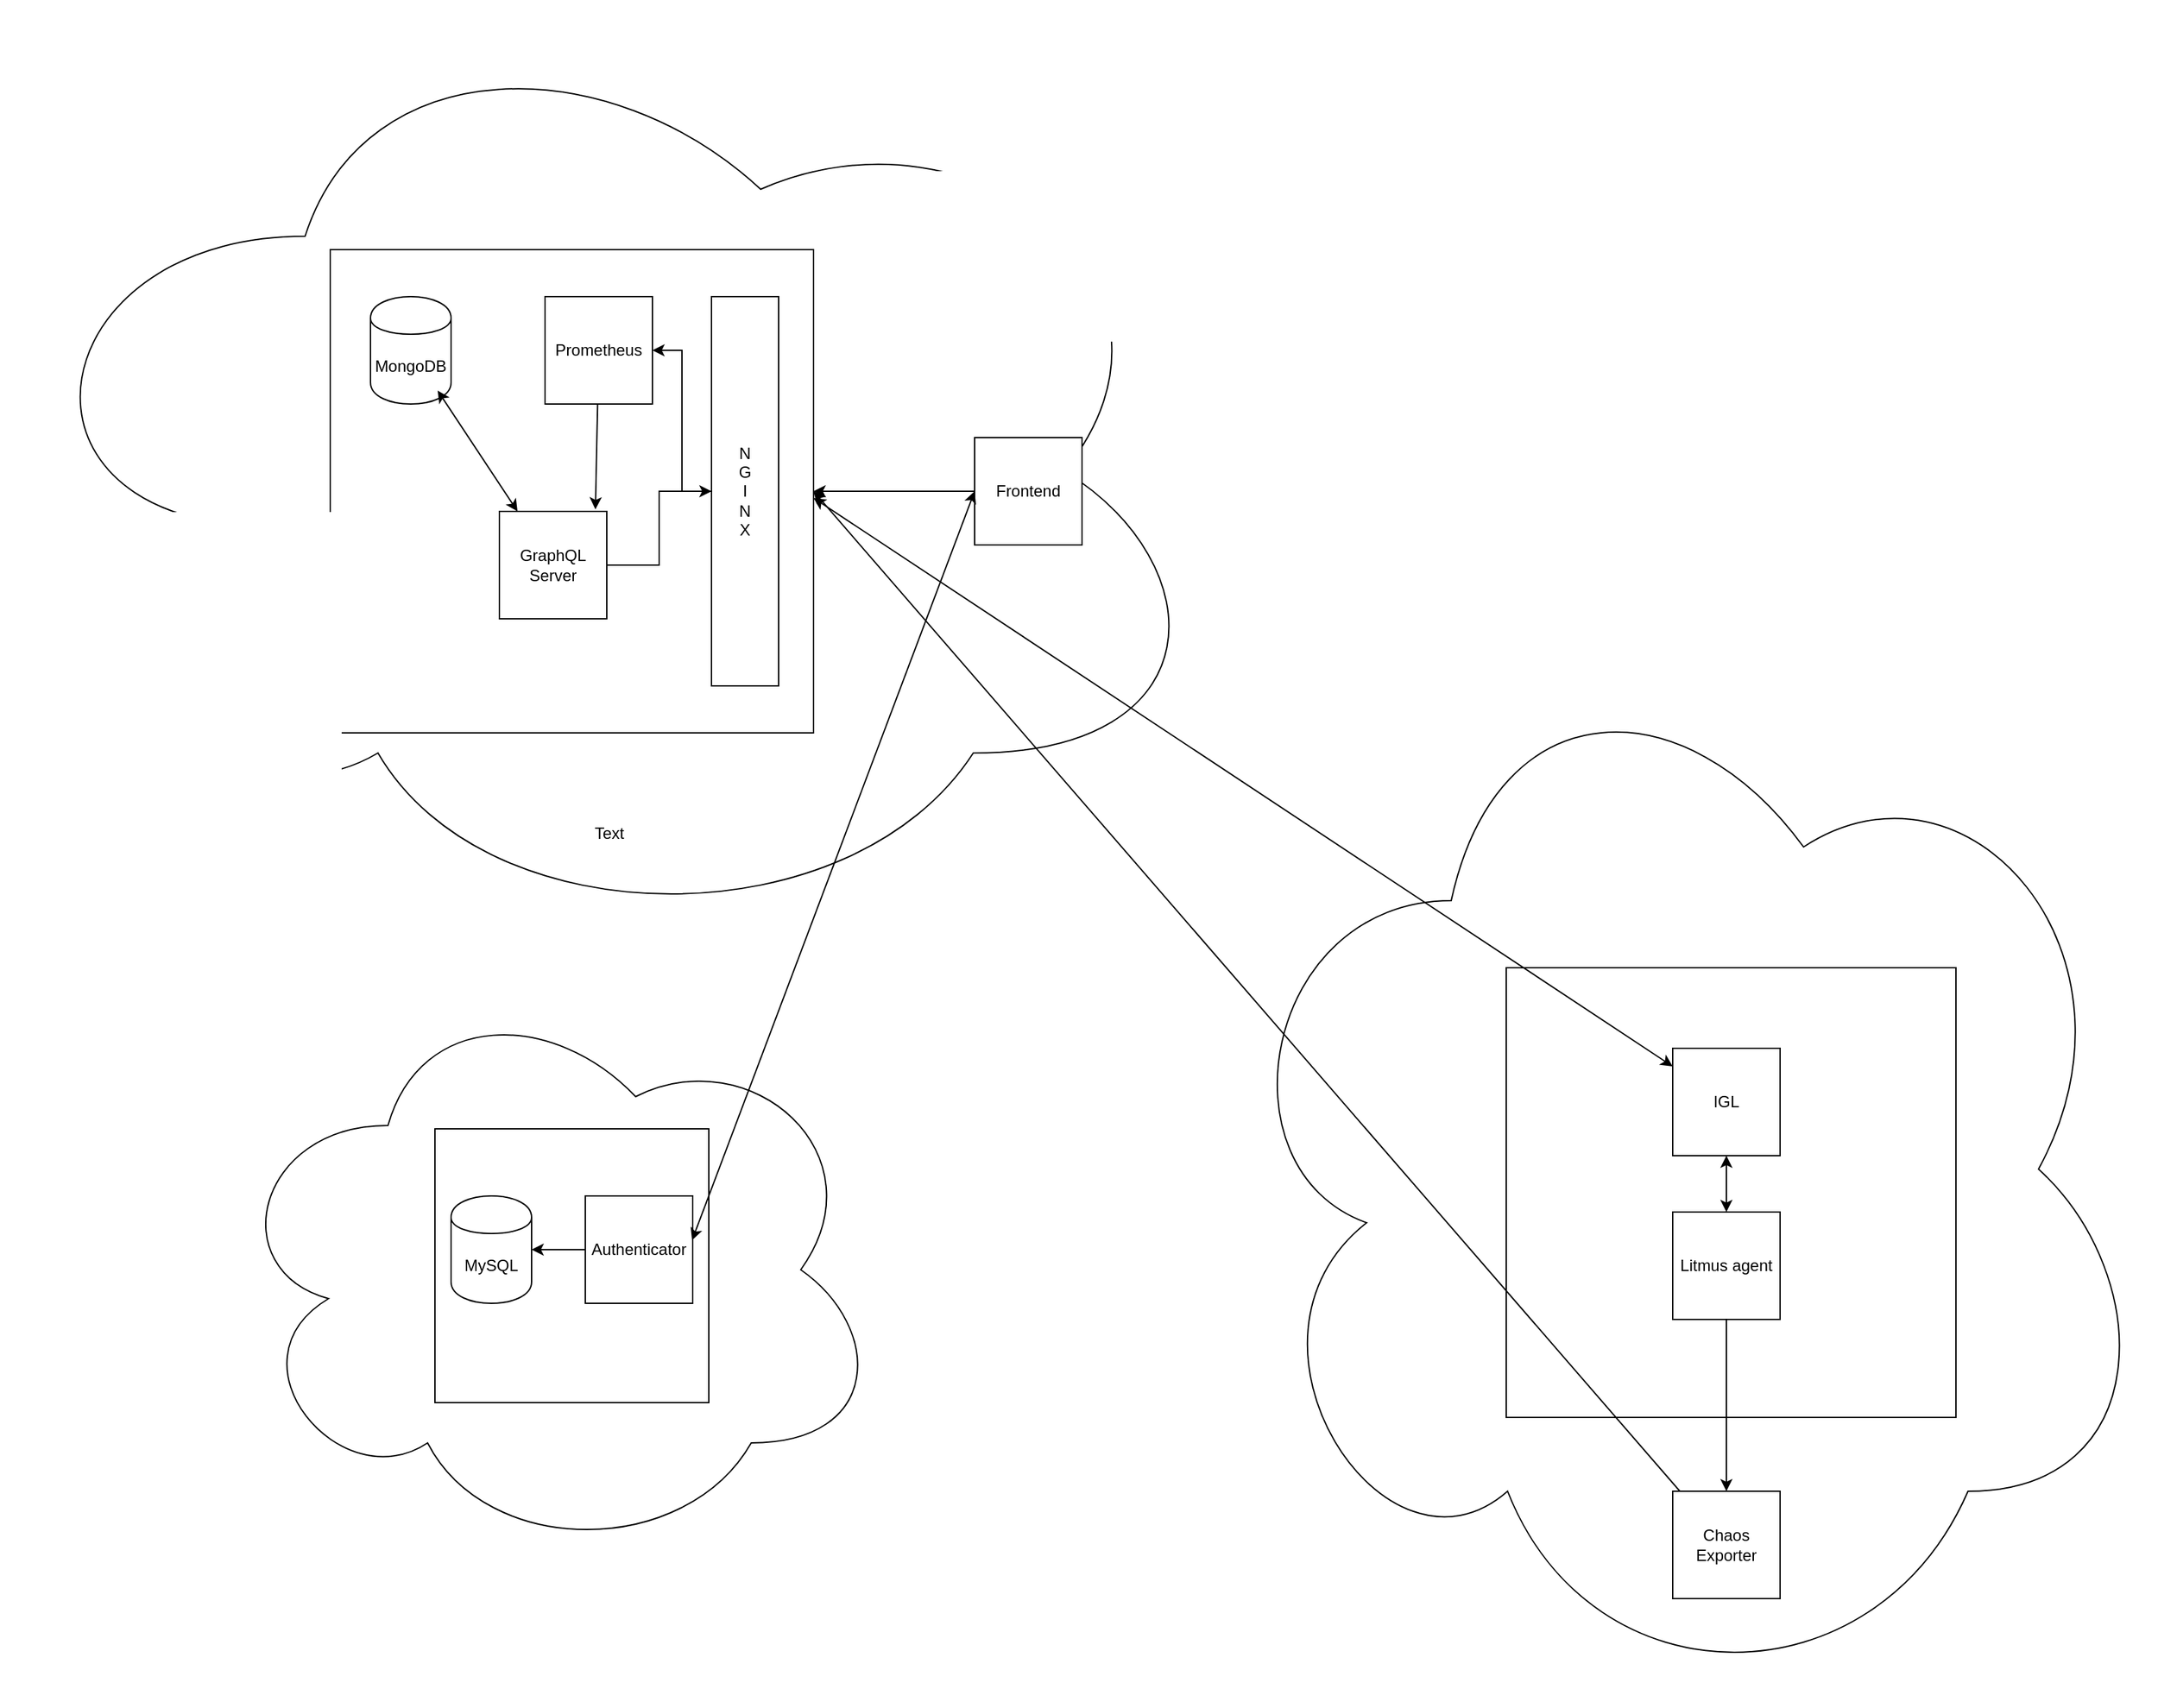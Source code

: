 <mxfile version="13.3.4" type="github">
  <diagram id="YAOAgilgRUe9FEhJ-yfW" name="Page-1">
    <mxGraphModel dx="2619" dy="829" grid="1" gridSize="10" guides="1" tooltips="1" connect="1" arrows="1" fold="1" page="1" pageScale="1" pageWidth="827" pageHeight="1169" math="0" shadow="0">
      <root>
        <mxCell id="0" />
        <mxCell id="1" parent="0" />
        <mxCell id="k4Kpz9zn1iOb8AH_RJQ_-9" value="" style="ellipse;shape=cloud;whiteSpace=wrap;html=1;" vertex="1" parent="1">
          <mxGeometry x="690" y="940" width="700" height="800" as="geometry" />
        </mxCell>
        <mxCell id="k4Kpz9zn1iOb8AH_RJQ_-10" value="" style="ellipse;shape=cloud;whiteSpace=wrap;html=1;" vertex="1" parent="1">
          <mxGeometry x="-215" y="470" width="905" height="700" as="geometry" />
        </mxCell>
        <mxCell id="k4Kpz9zn1iOb8AH_RJQ_-11" value="" style="whiteSpace=wrap;html=1;aspect=fixed;" vertex="1" parent="1">
          <mxGeometry x="30" y="655" width="360" height="360" as="geometry" />
        </mxCell>
        <mxCell id="k4Kpz9zn1iOb8AH_RJQ_-12" value="MongoDB" style="shape=cylinder;whiteSpace=wrap;html=1;boundedLbl=1;backgroundOutline=1;" vertex="1" parent="1">
          <mxGeometry x="60" y="690" width="60" height="80" as="geometry" />
        </mxCell>
        <mxCell id="k4Kpz9zn1iOb8AH_RJQ_-51" value="" style="edgeStyle=orthogonalEdgeStyle;rounded=0;orthogonalLoop=1;jettySize=auto;html=1;" edge="1" parent="1" source="k4Kpz9zn1iOb8AH_RJQ_-13" target="k4Kpz9zn1iOb8AH_RJQ_-18">
          <mxGeometry relative="1" as="geometry" />
        </mxCell>
        <mxCell id="k4Kpz9zn1iOb8AH_RJQ_-13" value="GraphQL&lt;br&gt;Server" style="whiteSpace=wrap;html=1;aspect=fixed;" vertex="1" parent="1">
          <mxGeometry x="156" y="850" width="80" height="80" as="geometry" />
        </mxCell>
        <mxCell id="k4Kpz9zn1iOb8AH_RJQ_-14" value="Prometheus" style="whiteSpace=wrap;html=1;aspect=fixed;" vertex="1" parent="1">
          <mxGeometry x="190" y="690" width="80" height="80" as="geometry" />
        </mxCell>
        <mxCell id="k4Kpz9zn1iOb8AH_RJQ_-30" value="" style="edgeStyle=orthogonalEdgeStyle;rounded=0;orthogonalLoop=1;jettySize=auto;html=1;" edge="1" parent="1" source="k4Kpz9zn1iOb8AH_RJQ_-15" target="k4Kpz9zn1iOb8AH_RJQ_-11">
          <mxGeometry relative="1" as="geometry" />
        </mxCell>
        <mxCell id="k4Kpz9zn1iOb8AH_RJQ_-15" value="Frontend" style="whiteSpace=wrap;html=1;aspect=fixed;" vertex="1" parent="1">
          <mxGeometry x="510" y="795" width="80" height="80" as="geometry" />
        </mxCell>
        <mxCell id="k4Kpz9zn1iOb8AH_RJQ_-37" value="" style="edgeStyle=orthogonalEdgeStyle;rounded=0;orthogonalLoop=1;jettySize=auto;html=1;" edge="1" parent="1" source="k4Kpz9zn1iOb8AH_RJQ_-18" target="k4Kpz9zn1iOb8AH_RJQ_-14">
          <mxGeometry relative="1" as="geometry">
            <mxPoint x="234" y="835" as="targetPoint" />
          </mxGeometry>
        </mxCell>
        <mxCell id="k4Kpz9zn1iOb8AH_RJQ_-18" value="N&lt;br&gt;G&lt;br&gt;I&lt;br&gt;N&lt;br&gt;X" style="rounded=0;whiteSpace=wrap;html=1;" vertex="1" parent="1">
          <mxGeometry x="314" y="690" width="50" height="290" as="geometry" />
        </mxCell>
        <mxCell id="k4Kpz9zn1iOb8AH_RJQ_-25" value="" style="ellipse;shape=cloud;whiteSpace=wrap;html=1;" vertex="1" parent="1">
          <mxGeometry x="-50" y="1200" width="492" height="430" as="geometry" />
        </mxCell>
        <mxCell id="k4Kpz9zn1iOb8AH_RJQ_-26" value="" style="whiteSpace=wrap;html=1;aspect=fixed;" vertex="1" parent="1">
          <mxGeometry x="108" y="1310" width="204" height="204" as="geometry" />
        </mxCell>
        <mxCell id="k4Kpz9zn1iOb8AH_RJQ_-27" value="Authenticator" style="whiteSpace=wrap;html=1;aspect=fixed;" vertex="1" parent="1">
          <mxGeometry x="220" y="1360" width="80" height="80" as="geometry" />
        </mxCell>
        <mxCell id="k4Kpz9zn1iOb8AH_RJQ_-28" value="MySQL" style="shape=cylinder;whiteSpace=wrap;html=1;boundedLbl=1;backgroundOutline=1;" vertex="1" parent="1">
          <mxGeometry x="120" y="1360" width="60" height="80" as="geometry" />
        </mxCell>
        <mxCell id="k4Kpz9zn1iOb8AH_RJQ_-29" value="" style="endArrow=classic;html=1;" edge="1" parent="1" source="k4Kpz9zn1iOb8AH_RJQ_-27">
          <mxGeometry width="50" height="50" relative="1" as="geometry">
            <mxPoint x="130" y="1450" as="sourcePoint" />
            <mxPoint x="180" y="1400" as="targetPoint" />
          </mxGeometry>
        </mxCell>
        <mxCell id="k4Kpz9zn1iOb8AH_RJQ_-31" value="" style="whiteSpace=wrap;html=1;aspect=fixed;" vertex="1" parent="1">
          <mxGeometry x="906" y="1190" width="335" height="335" as="geometry" />
        </mxCell>
        <mxCell id="k4Kpz9zn1iOb8AH_RJQ_-32" value="IGL" style="whiteSpace=wrap;html=1;aspect=fixed;" vertex="1" parent="1">
          <mxGeometry x="1030" y="1250" width="80" height="80" as="geometry" />
        </mxCell>
        <mxCell id="k4Kpz9zn1iOb8AH_RJQ_-44" value="" style="edgeStyle=orthogonalEdgeStyle;rounded=0;orthogonalLoop=1;jettySize=auto;html=1;" edge="1" parent="1" source="k4Kpz9zn1iOb8AH_RJQ_-33" target="k4Kpz9zn1iOb8AH_RJQ_-43">
          <mxGeometry relative="1" as="geometry" />
        </mxCell>
        <mxCell id="k4Kpz9zn1iOb8AH_RJQ_-33" value="Litmus agent" style="whiteSpace=wrap;html=1;aspect=fixed;" vertex="1" parent="1">
          <mxGeometry x="1030" y="1372" width="80" height="80" as="geometry" />
        </mxCell>
        <mxCell id="k4Kpz9zn1iOb8AH_RJQ_-43" value="Chaos Exporter" style="whiteSpace=wrap;html=1;aspect=fixed;" vertex="1" parent="1">
          <mxGeometry x="1030" y="1580" width="80" height="80" as="geometry" />
        </mxCell>
        <mxCell id="k4Kpz9zn1iOb8AH_RJQ_-35" value="" style="endArrow=classic;html=1;entryX=1;entryY=0.5;entryDx=0;entryDy=0;" edge="1" parent="1" source="k4Kpz9zn1iOb8AH_RJQ_-43" target="k4Kpz9zn1iOb8AH_RJQ_-11">
          <mxGeometry width="50" height="50" relative="1" as="geometry">
            <mxPoint x="960" y="1110" as="sourcePoint" />
            <mxPoint x="1010" y="1060" as="targetPoint" />
          </mxGeometry>
        </mxCell>
        <mxCell id="k4Kpz9zn1iOb8AH_RJQ_-39" value="" style="endArrow=classic;startArrow=classic;html=1;" edge="1" parent="1" target="k4Kpz9zn1iOb8AH_RJQ_-32">
          <mxGeometry width="50" height="50" relative="1" as="geometry">
            <mxPoint x="390" y="840" as="sourcePoint" />
            <mxPoint x="440" y="790" as="targetPoint" />
          </mxGeometry>
        </mxCell>
        <mxCell id="k4Kpz9zn1iOb8AH_RJQ_-47" value="" style="endArrow=classic;startArrow=classic;html=1;" edge="1" parent="1" source="k4Kpz9zn1iOb8AH_RJQ_-13">
          <mxGeometry width="50" height="50" relative="1" as="geometry">
            <mxPoint x="110" y="800" as="sourcePoint" />
            <mxPoint x="110" y="760" as="targetPoint" />
            <Array as="points">
              <mxPoint x="110" y="760" />
            </Array>
          </mxGeometry>
        </mxCell>
        <mxCell id="k4Kpz9zn1iOb8AH_RJQ_-50" value="" style="endArrow=classic;html=1;entryX=0.894;entryY=-0.019;entryDx=0;entryDy=0;entryPerimeter=0;" edge="1" parent="1" source="k4Kpz9zn1iOb8AH_RJQ_-14" target="k4Kpz9zn1iOb8AH_RJQ_-13">
          <mxGeometry width="50" height="50" relative="1" as="geometry">
            <mxPoint x="200" y="840" as="sourcePoint" />
            <mxPoint x="250" y="790" as="targetPoint" />
          </mxGeometry>
        </mxCell>
        <mxCell id="k4Kpz9zn1iOb8AH_RJQ_-53" value="" style="endArrow=classic;startArrow=classic;html=1;entryX=0;entryY=0.5;entryDx=0;entryDy=0;exitX=0.994;exitY=0.413;exitDx=0;exitDy=0;exitPerimeter=0;" edge="1" parent="1" source="k4Kpz9zn1iOb8AH_RJQ_-27" target="k4Kpz9zn1iOb8AH_RJQ_-15">
          <mxGeometry width="50" height="50" relative="1" as="geometry">
            <mxPoint x="290" y="1400" as="sourcePoint" />
            <mxPoint x="340" y="1350" as="targetPoint" />
          </mxGeometry>
        </mxCell>
        <mxCell id="k4Kpz9zn1iOb8AH_RJQ_-54" value="" style="endArrow=classic;startArrow=classic;html=1;exitX=0.5;exitY=0;exitDx=0;exitDy=0;" edge="1" parent="1" source="k4Kpz9zn1iOb8AH_RJQ_-33" target="k4Kpz9zn1iOb8AH_RJQ_-32">
          <mxGeometry width="50" height="50" relative="1" as="geometry">
            <mxPoint x="1050" y="1380" as="sourcePoint" />
            <mxPoint x="1100" y="1330" as="targetPoint" />
          </mxGeometry>
        </mxCell>
        <mxCell id="k4Kpz9zn1iOb8AH_RJQ_-55" value="Text" style="text;html=1;strokeColor=none;fillColor=none;align=center;verticalAlign=middle;whiteSpace=wrap;rounded=0;" vertex="1" parent="1">
          <mxGeometry x="218" y="1080" width="40" height="20" as="geometry" />
        </mxCell>
      </root>
    </mxGraphModel>
  </diagram>
</mxfile>
